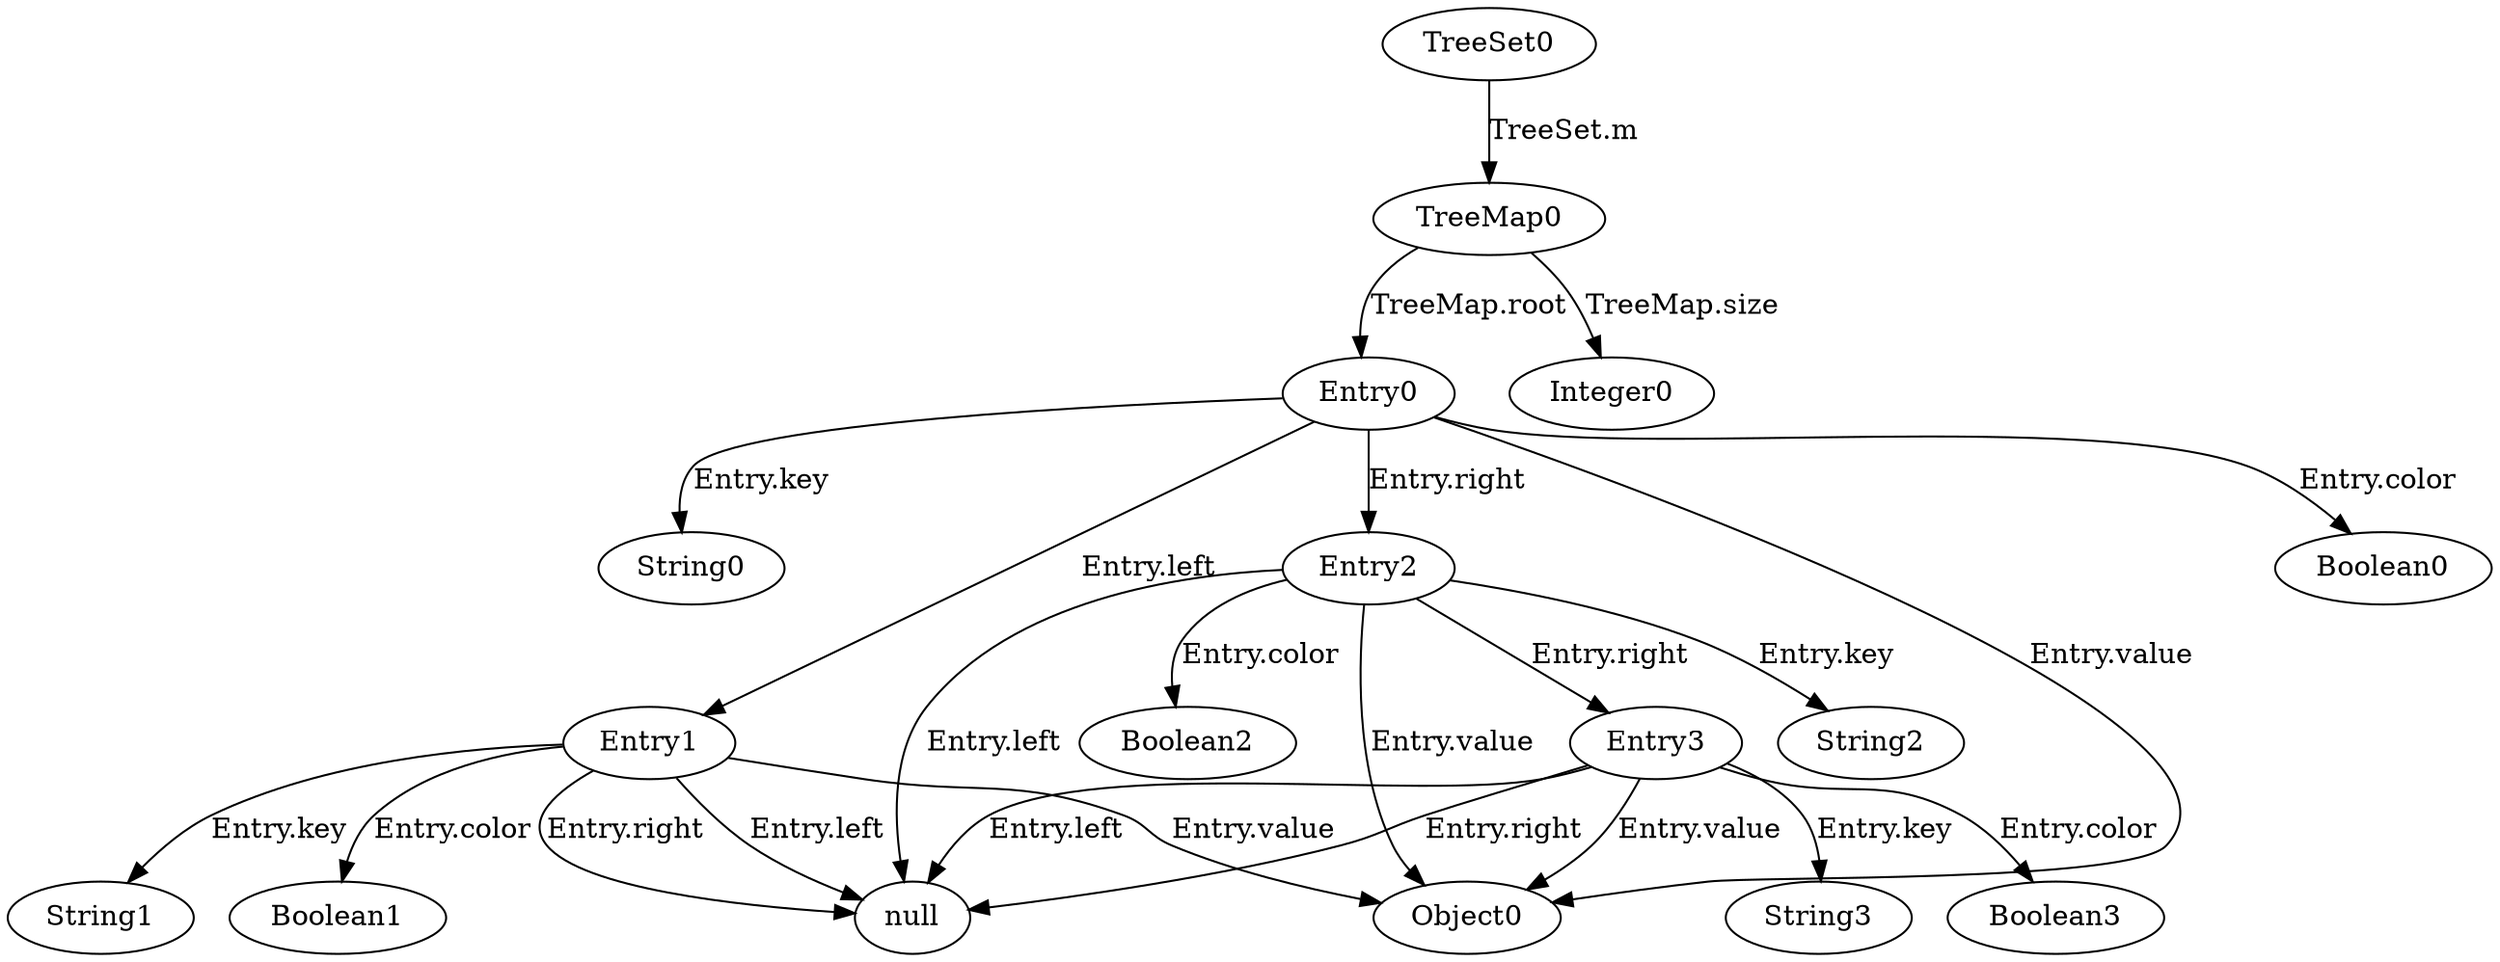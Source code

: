 digraph G {
  TreeSet0;
  TreeMap0;
  Entry0;
  Integer0;
  String0;
  Object0;
  Entry1;
  Entry2;
  Boolean0;
  String2;
  null;
  Entry3;
  Boolean2;
  String3;
  Boolean3;
  String1;
  Boolean1;
  TreeSet0 -> TreeMap0 [ label="TreeSet.m" ];
  TreeMap0 -> Entry0 [ label="TreeMap.root" ];
  TreeMap0 -> Integer0 [ label="TreeMap.size" ];
  Entry0 -> String0 [ label="Entry.key" ];
  Entry0 -> Object0 [ label="Entry.value" ];
  Entry0 -> Entry1 [ label="Entry.left" ];
  Entry0 -> Entry2 [ label="Entry.right" ];
  Entry0 -> Boolean0 [ label="Entry.color" ];
  Entry2 -> String2 [ label="Entry.key" ];
  Entry2 -> Object0 [ label="Entry.value" ];
  Entry2 -> null [ label="Entry.left" ];
  Entry2 -> Entry3 [ label="Entry.right" ];
  Entry2 -> Boolean2 [ label="Entry.color" ];
  Entry3 -> String3 [ label="Entry.key" ];
  Entry3 -> Object0 [ label="Entry.value" ];
  Entry3 -> null [ label="Entry.left" ];
  Entry3 -> null [ label="Entry.right" ];
  Entry3 -> Boolean3 [ label="Entry.color" ];
  Entry1 -> String1 [ label="Entry.key" ];
  Entry1 -> Object0 [ label="Entry.value" ];
  Entry1 -> null [ label="Entry.left" ];
  Entry1 -> null [ label="Entry.right" ];
  Entry1 -> Boolean1 [ label="Entry.color" ];
}
